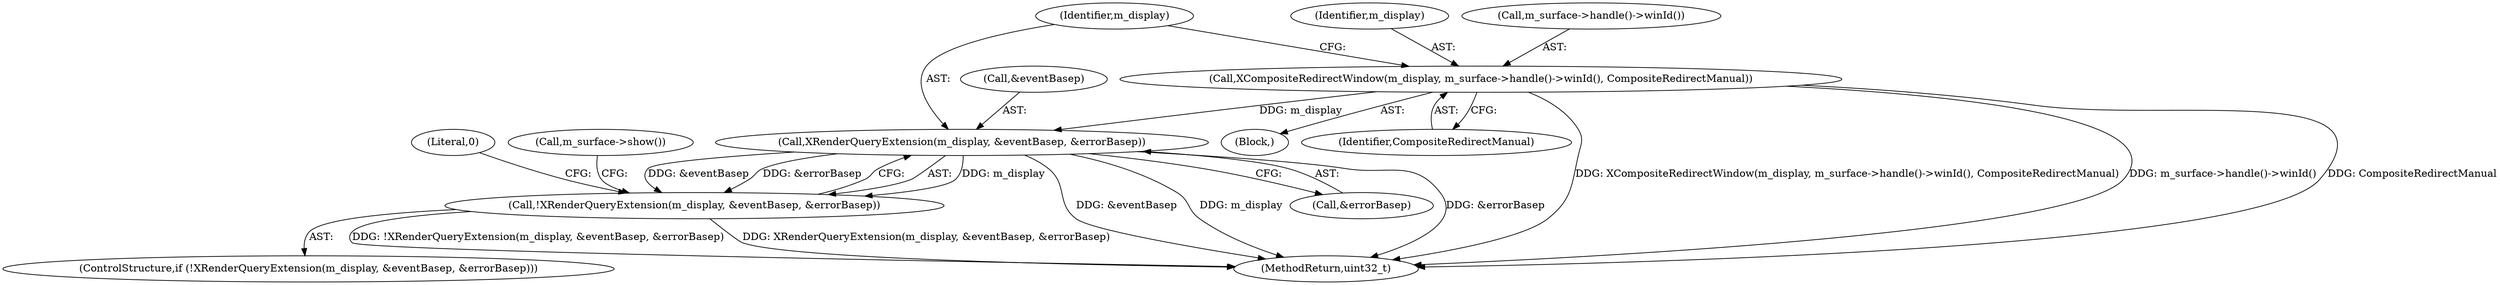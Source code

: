 digraph "1_Chrome_4da7eefcaad044a6f919947a2a0e3d4fed87834c_1@del" {
"1000124" [label="(Call,XRenderQueryExtension(m_display, &eventBasep, &errorBasep))"];
"1000116" [label="(Call,XCompositeRedirectWindow(m_display, m_surface->handle()->winId(), CompositeRedirectManual))"];
"1000123" [label="(Call,!XRenderQueryExtension(m_display, &eventBasep, &errorBasep))"];
"1000131" [label="(Literal,0)"];
"1000102" [label="(Block,)"];
"1000125" [label="(Identifier,m_display)"];
"1000117" [label="(Identifier,m_display)"];
"1000118" [label="(Call,m_surface->handle()->winId())"];
"1000126" [label="(Call,&eventBasep)"];
"1000132" [label="(Call,m_surface->show())"];
"1000123" [label="(Call,!XRenderQueryExtension(m_display, &eventBasep, &errorBasep))"];
"1000128" [label="(Call,&errorBasep)"];
"1000135" [label="(MethodReturn,uint32_t)"];
"1000119" [label="(Identifier,CompositeRedirectManual)"];
"1000122" [label="(ControlStructure,if (!XRenderQueryExtension(m_display, &eventBasep, &errorBasep)))"];
"1000116" [label="(Call,XCompositeRedirectWindow(m_display, m_surface->handle()->winId(), CompositeRedirectManual))"];
"1000124" [label="(Call,XRenderQueryExtension(m_display, &eventBasep, &errorBasep))"];
"1000124" -> "1000123"  [label="AST: "];
"1000124" -> "1000128"  [label="CFG: "];
"1000125" -> "1000124"  [label="AST: "];
"1000126" -> "1000124"  [label="AST: "];
"1000128" -> "1000124"  [label="AST: "];
"1000123" -> "1000124"  [label="CFG: "];
"1000124" -> "1000135"  [label="DDG: &eventBasep"];
"1000124" -> "1000135"  [label="DDG: m_display"];
"1000124" -> "1000135"  [label="DDG: &errorBasep"];
"1000124" -> "1000123"  [label="DDG: m_display"];
"1000124" -> "1000123"  [label="DDG: &eventBasep"];
"1000124" -> "1000123"  [label="DDG: &errorBasep"];
"1000116" -> "1000124"  [label="DDG: m_display"];
"1000116" -> "1000102"  [label="AST: "];
"1000116" -> "1000119"  [label="CFG: "];
"1000117" -> "1000116"  [label="AST: "];
"1000118" -> "1000116"  [label="AST: "];
"1000119" -> "1000116"  [label="AST: "];
"1000125" -> "1000116"  [label="CFG: "];
"1000116" -> "1000135"  [label="DDG: m_surface->handle()->winId()"];
"1000116" -> "1000135"  [label="DDG: CompositeRedirectManual"];
"1000116" -> "1000135"  [label="DDG: XCompositeRedirectWindow(m_display, m_surface->handle()->winId(), CompositeRedirectManual)"];
"1000123" -> "1000122"  [label="AST: "];
"1000131" -> "1000123"  [label="CFG: "];
"1000132" -> "1000123"  [label="CFG: "];
"1000123" -> "1000135"  [label="DDG: XRenderQueryExtension(m_display, &eventBasep, &errorBasep)"];
"1000123" -> "1000135"  [label="DDG: !XRenderQueryExtension(m_display, &eventBasep, &errorBasep)"];
}
